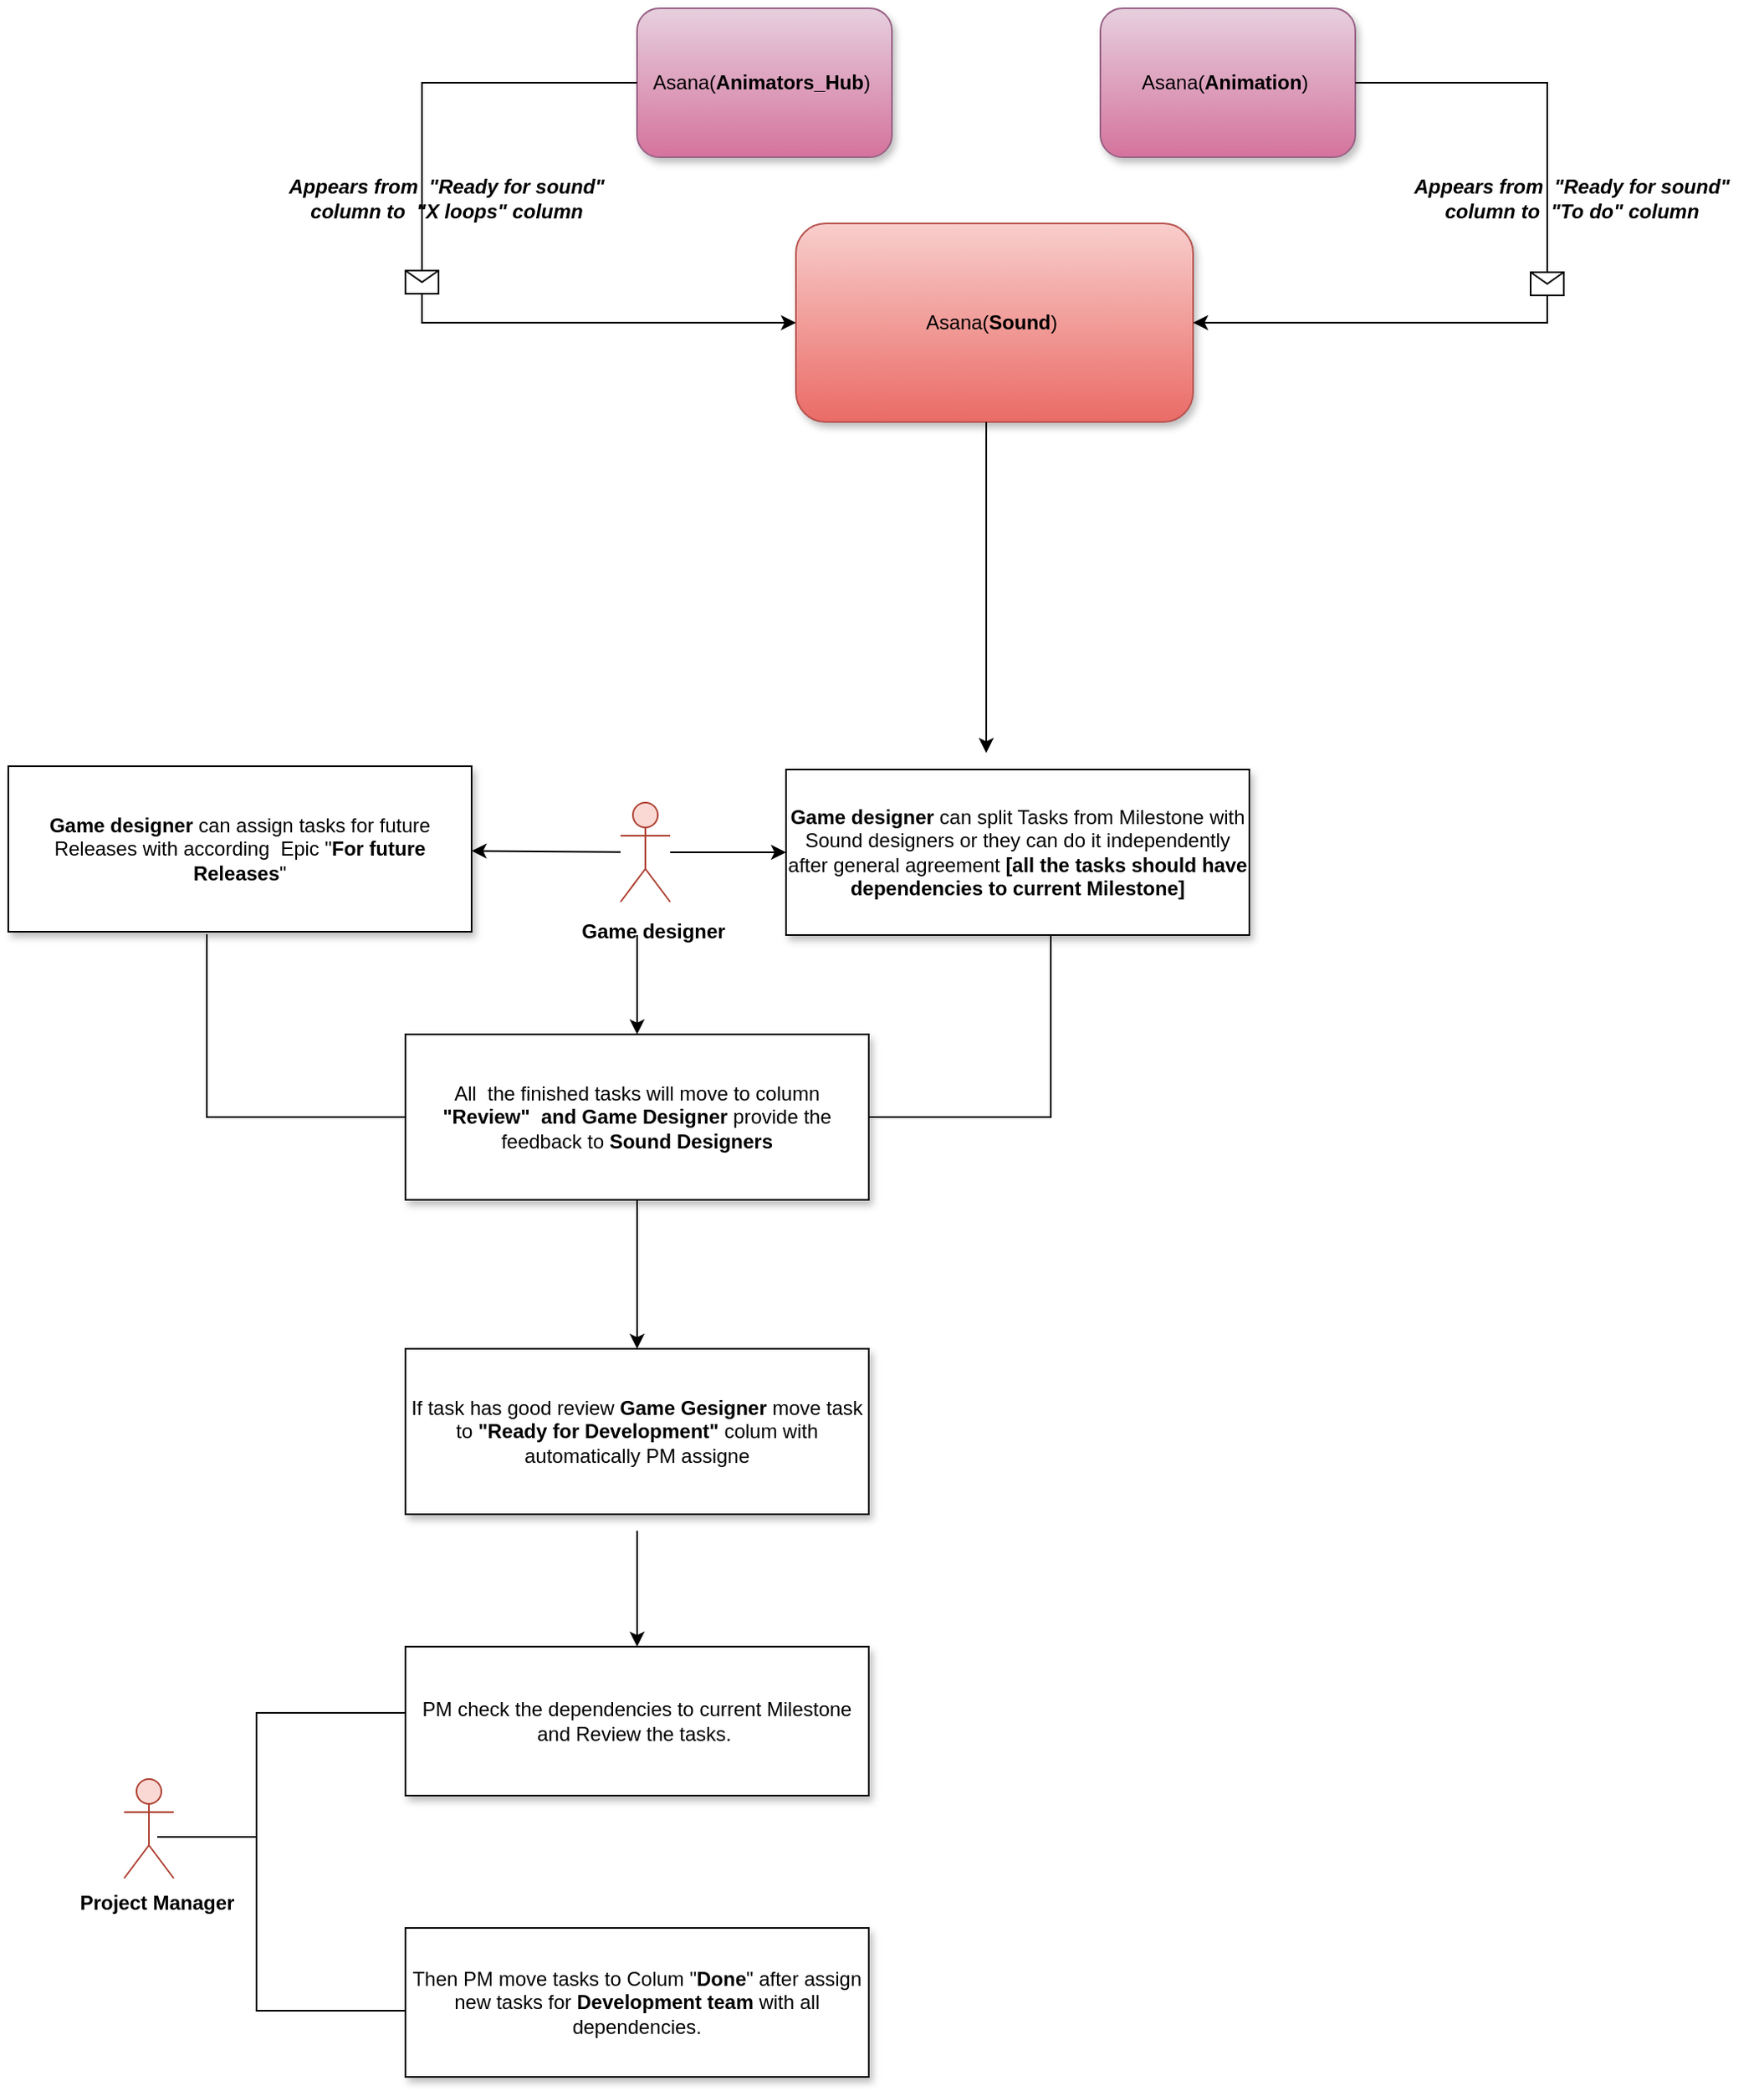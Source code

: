 <mxfile version="21.3.8" type="github">
  <diagram id="6IpWRTOvNhz4fQDFHxwE" name="Page-1">
    <mxGraphModel dx="1103" dy="637" grid="1" gridSize="10" guides="0" tooltips="1" connect="1" arrows="1" fold="1" page="1" pageScale="1" pageWidth="850" pageHeight="1100" math="0" shadow="0">
      <root>
        <mxCell id="0" />
        <mxCell id="1" parent="0" />
        <mxCell id="fXu-zx2hqorw0dzWZYp2-77" value="Asana(&lt;b&gt;Animators_Hub&lt;/b&gt;)&amp;nbsp;" style="rounded=1;whiteSpace=wrap;html=1;fillColor=#e6d0de;strokeColor=#996185;shadow=1;gradientColor=#d5739d;" parent="1" vertex="1">
          <mxGeometry x="960" y="310" width="154" height="90" as="geometry" />
        </mxCell>
        <mxCell id="vcqUUj8RtbL1T8IDj6Kx-13" value="Actor" style="shape=umlActor;verticalLabelPosition=bottom;verticalAlign=top;html=1;outlineConnect=0;noLabel=1;fillColor=#fad9d5;strokeColor=#ae4132;" parent="1" vertex="1">
          <mxGeometry x="650" y="1380" width="30" height="60" as="geometry" />
        </mxCell>
        <mxCell id="oM6ZGW8Rz1AFaY1xYlf1-1" value="Asana(&lt;b&gt;Animation&lt;/b&gt;)&amp;nbsp;" style="rounded=1;whiteSpace=wrap;html=1;fillColor=#e6d0de;strokeColor=#996185;gradientColor=#d5739d;shadow=1;" parent="1" vertex="1">
          <mxGeometry x="1240" y="310" width="154" height="90" as="geometry" />
        </mxCell>
        <mxCell id="aH7YUtAxmmMZdRpmc2YQ-1" value="Asana(&lt;b&gt;Sound&lt;/b&gt;)&amp;nbsp;" style="rounded=1;whiteSpace=wrap;html=1;fillColor=#f8cecc;strokeColor=#b85450;gradientColor=#ea6b66;shadow=1;" parent="1" vertex="1">
          <mxGeometry x="1056" y="440" width="240" height="120" as="geometry" />
        </mxCell>
        <mxCell id="aH7YUtAxmmMZdRpmc2YQ-3" value="" style="endArrow=classic;html=1;rounded=0;exitX=0;exitY=0.5;exitDx=0;exitDy=0;entryX=0;entryY=0.5;entryDx=0;entryDy=0;" parent="1" source="fXu-zx2hqorw0dzWZYp2-77" target="aH7YUtAxmmMZdRpmc2YQ-1" edge="1">
          <mxGeometry relative="1" as="geometry">
            <mxPoint x="960" y="560" as="sourcePoint" />
            <mxPoint x="1060" y="560" as="targetPoint" />
            <Array as="points">
              <mxPoint x="830" y="355" />
              <mxPoint x="830" y="500" />
            </Array>
          </mxGeometry>
        </mxCell>
        <mxCell id="aH7YUtAxmmMZdRpmc2YQ-4" value="" style="shape=message;html=1;outlineConnect=0;" parent="aH7YUtAxmmMZdRpmc2YQ-3" vertex="1">
          <mxGeometry width="20" height="14" relative="1" as="geometry">
            <mxPoint x="-10" y="-7" as="offset" />
          </mxGeometry>
        </mxCell>
        <mxCell id="aH7YUtAxmmMZdRpmc2YQ-5" value="&lt;b&gt;&lt;i&gt;Appears from&amp;nbsp; &quot;Ready for sound&quot; column to&amp;nbsp; &quot;X loops&quot; column&lt;/i&gt;&lt;/b&gt;" style="text;html=1;strokeColor=none;fillColor=none;align=center;verticalAlign=middle;whiteSpace=wrap;rounded=0;" parent="1" vertex="1">
          <mxGeometry x="730" y="410" width="230" height="30" as="geometry" />
        </mxCell>
        <mxCell id="aH7YUtAxmmMZdRpmc2YQ-6" value="&lt;b&gt;&lt;i&gt;Appears from&amp;nbsp; &quot;Ready for sound&quot; column to&amp;nbsp; &quot;To do&quot; column&lt;/i&gt;&lt;/b&gt;" style="text;html=1;strokeColor=none;fillColor=none;align=center;verticalAlign=middle;whiteSpace=wrap;rounded=0;" parent="1" vertex="1">
          <mxGeometry x="1410" y="410" width="230" height="30" as="geometry" />
        </mxCell>
        <mxCell id="aH7YUtAxmmMZdRpmc2YQ-8" value="" style="endArrow=classic;html=1;rounded=0;exitX=1;exitY=0.5;exitDx=0;exitDy=0;entryX=1;entryY=0.5;entryDx=0;entryDy=0;" parent="1" source="oM6ZGW8Rz1AFaY1xYlf1-1" target="aH7YUtAxmmMZdRpmc2YQ-1" edge="1">
          <mxGeometry relative="1" as="geometry">
            <mxPoint x="1020" y="660" as="sourcePoint" />
            <mxPoint x="1120" y="660" as="targetPoint" />
            <Array as="points">
              <mxPoint x="1510" y="355" />
              <mxPoint x="1510" y="500" />
            </Array>
          </mxGeometry>
        </mxCell>
        <mxCell id="aH7YUtAxmmMZdRpmc2YQ-9" value="" style="shape=message;html=1;outlineConnect=0;" parent="aH7YUtAxmmMZdRpmc2YQ-8" vertex="1">
          <mxGeometry width="20" height="14" relative="1" as="geometry">
            <mxPoint x="-10" y="-7" as="offset" />
          </mxGeometry>
        </mxCell>
        <mxCell id="aH7YUtAxmmMZdRpmc2YQ-12" value="Actor" style="shape=umlActor;verticalLabelPosition=bottom;verticalAlign=top;html=1;outlineConnect=0;noLabel=1;fillColor=#fad9d5;strokeColor=#ae4132;" parent="1" vertex="1">
          <mxGeometry x="950" y="790" width="30" height="60" as="geometry" />
        </mxCell>
        <mxCell id="aH7YUtAxmmMZdRpmc2YQ-13" value="" style="endArrow=classic;html=1;rounded=0;exitX=0.5;exitY=1;exitDx=0;exitDy=0;" parent="1" edge="1">
          <mxGeometry width="50" height="50" relative="1" as="geometry">
            <mxPoint x="1171" y="560" as="sourcePoint" />
            <mxPoint x="1171" y="760" as="targetPoint" />
          </mxGeometry>
        </mxCell>
        <mxCell id="aH7YUtAxmmMZdRpmc2YQ-14" value="&lt;b&gt;Game designer &lt;/b&gt;can split Tasks from Milestone with Sound designers or they can do it independently after general agreement &lt;b&gt;[all the tasks should have dependencies to current Milestone]&lt;/b&gt;" style="rounded=0;whiteSpace=wrap;html=1;shadow=1;" parent="1" vertex="1">
          <mxGeometry x="1050" y="770" width="280" height="100" as="geometry" />
        </mxCell>
        <mxCell id="aH7YUtAxmmMZdRpmc2YQ-15" value="&lt;b&gt;Game designer&lt;/b&gt;" style="text;html=1;strokeColor=none;fillColor=none;align=center;verticalAlign=middle;whiteSpace=wrap;rounded=0;" parent="1" vertex="1">
          <mxGeometry x="925" y="853" width="90" height="30" as="geometry" />
        </mxCell>
        <mxCell id="aH7YUtAxmmMZdRpmc2YQ-16" value="&lt;b&gt;Game designer &lt;/b&gt;can assign tasks for future Releases with according&amp;nbsp; Epic &quot;&lt;b&gt;For future Releases&lt;/b&gt;&quot;" style="rounded=0;whiteSpace=wrap;html=1;shadow=1;" parent="1" vertex="1">
          <mxGeometry x="580" y="768" width="280" height="100" as="geometry" />
        </mxCell>
        <mxCell id="aH7YUtAxmmMZdRpmc2YQ-17" value="" style="endArrow=classic;html=1;rounded=0;" parent="1" source="aH7YUtAxmmMZdRpmc2YQ-12" edge="1">
          <mxGeometry width="50" height="50" relative="1" as="geometry">
            <mxPoint x="1430" y="860" as="sourcePoint" />
            <mxPoint x="1050" y="820" as="targetPoint" />
          </mxGeometry>
        </mxCell>
        <mxCell id="aH7YUtAxmmMZdRpmc2YQ-18" value="" style="endArrow=classic;html=1;rounded=0;" parent="1" source="aH7YUtAxmmMZdRpmc2YQ-12" target="aH7YUtAxmmMZdRpmc2YQ-16" edge="1">
          <mxGeometry width="50" height="50" relative="1" as="geometry">
            <mxPoint x="770" y="710" as="sourcePoint" />
            <mxPoint x="820" y="660" as="targetPoint" />
          </mxGeometry>
        </mxCell>
        <mxCell id="aH7YUtAxmmMZdRpmc2YQ-19" value="" style="shape=partialRectangle;whiteSpace=wrap;html=1;bottom=1;right=1;left=1;top=0;fillColor=none;routingCenterX=-0.5;" parent="1" vertex="1">
          <mxGeometry x="700" y="870" width="510" height="110" as="geometry" />
        </mxCell>
        <mxCell id="aH7YUtAxmmMZdRpmc2YQ-21" value="All&amp;nbsp; the finished tasks will move to column&lt;b&gt; &quot;Review&quot;&amp;nbsp; and Game Designer &lt;/b&gt;provide the feedback to &lt;b&gt;Sound Designers&lt;/b&gt;" style="rounded=0;whiteSpace=wrap;html=1;shadow=1;" parent="1" vertex="1">
          <mxGeometry x="820" y="930" width="280" height="100" as="geometry" />
        </mxCell>
        <mxCell id="aH7YUtAxmmMZdRpmc2YQ-22" value="" style="endArrow=classic;html=1;rounded=0;entryX=0.5;entryY=0;entryDx=0;entryDy=0;" parent="1" target="aH7YUtAxmmMZdRpmc2YQ-21" edge="1">
          <mxGeometry width="50" height="50" relative="1" as="geometry">
            <mxPoint x="960" y="870" as="sourcePoint" />
            <mxPoint x="1480" y="970" as="targetPoint" />
          </mxGeometry>
        </mxCell>
        <mxCell id="aH7YUtAxmmMZdRpmc2YQ-23" value="If task has good review &lt;b&gt;Game Gesigner &lt;/b&gt;move task to &lt;b&gt;&quot;Ready for Development&quot; &lt;/b&gt;colum with automatically PM assigne" style="rounded=0;whiteSpace=wrap;html=1;shadow=1;" parent="1" vertex="1">
          <mxGeometry x="820" y="1120" width="280" height="100" as="geometry" />
        </mxCell>
        <mxCell id="aH7YUtAxmmMZdRpmc2YQ-24" value="" style="endArrow=classic;html=1;rounded=0;exitX=0.5;exitY=1;exitDx=0;exitDy=0;entryX=0.5;entryY=0;entryDx=0;entryDy=0;" parent="1" source="aH7YUtAxmmMZdRpmc2YQ-21" target="aH7YUtAxmmMZdRpmc2YQ-23" edge="1">
          <mxGeometry width="50" height="50" relative="1" as="geometry">
            <mxPoint x="1290" y="1140" as="sourcePoint" />
            <mxPoint x="1340" y="1090" as="targetPoint" />
          </mxGeometry>
        </mxCell>
        <mxCell id="aH7YUtAxmmMZdRpmc2YQ-25" value="&lt;b&gt;Project Manager&lt;/b&gt;" style="text;html=1;strokeColor=none;fillColor=none;align=center;verticalAlign=middle;whiteSpace=wrap;rounded=0;" parent="1" vertex="1">
          <mxGeometry x="620" y="1440" width="100" height="30" as="geometry" />
        </mxCell>
        <mxCell id="aH7YUtAxmmMZdRpmc2YQ-26" value="PM check the dependencies to current Milestone and Review the tasks.&amp;nbsp;" style="rounded=0;whiteSpace=wrap;html=1;shadow=1;" parent="1" vertex="1">
          <mxGeometry x="820" y="1300" width="280" height="90" as="geometry" />
        </mxCell>
        <mxCell id="aH7YUtAxmmMZdRpmc2YQ-27" value="" style="endArrow=classic;html=1;rounded=0;" parent="1" target="aH7YUtAxmmMZdRpmc2YQ-26" edge="1">
          <mxGeometry width="50" height="50" relative="1" as="geometry">
            <mxPoint x="960" y="1230" as="sourcePoint" />
            <mxPoint x="1000" y="1170" as="targetPoint" />
          </mxGeometry>
        </mxCell>
        <mxCell id="aH7YUtAxmmMZdRpmc2YQ-29" value="Then PM move tasks to Colum &quot;&lt;b&gt;Done&lt;/b&gt;&quot; after assign new tasks for &lt;b&gt;Development&lt;/b&gt;&amp;nbsp;&lt;b&gt;team &lt;/b&gt;with all dependencies." style="rounded=0;whiteSpace=wrap;html=1;shadow=1;" parent="1" vertex="1">
          <mxGeometry x="820" y="1470" width="280" height="90" as="geometry" />
        </mxCell>
        <mxCell id="aH7YUtAxmmMZdRpmc2YQ-30" value="" style="shape=partialRectangle;whiteSpace=wrap;html=1;bottom=1;right=1;left=1;top=0;fillColor=none;routingCenterX=-0.5;direction=south;" parent="1" vertex="1">
          <mxGeometry x="730" y="1340" width="90" height="180" as="geometry" />
        </mxCell>
        <mxCell id="aH7YUtAxmmMZdRpmc2YQ-31" value="" style="line;strokeWidth=1;html=1;" parent="1" vertex="1">
          <mxGeometry x="670" y="1410" width="60" height="10" as="geometry" />
        </mxCell>
      </root>
    </mxGraphModel>
  </diagram>
</mxfile>
